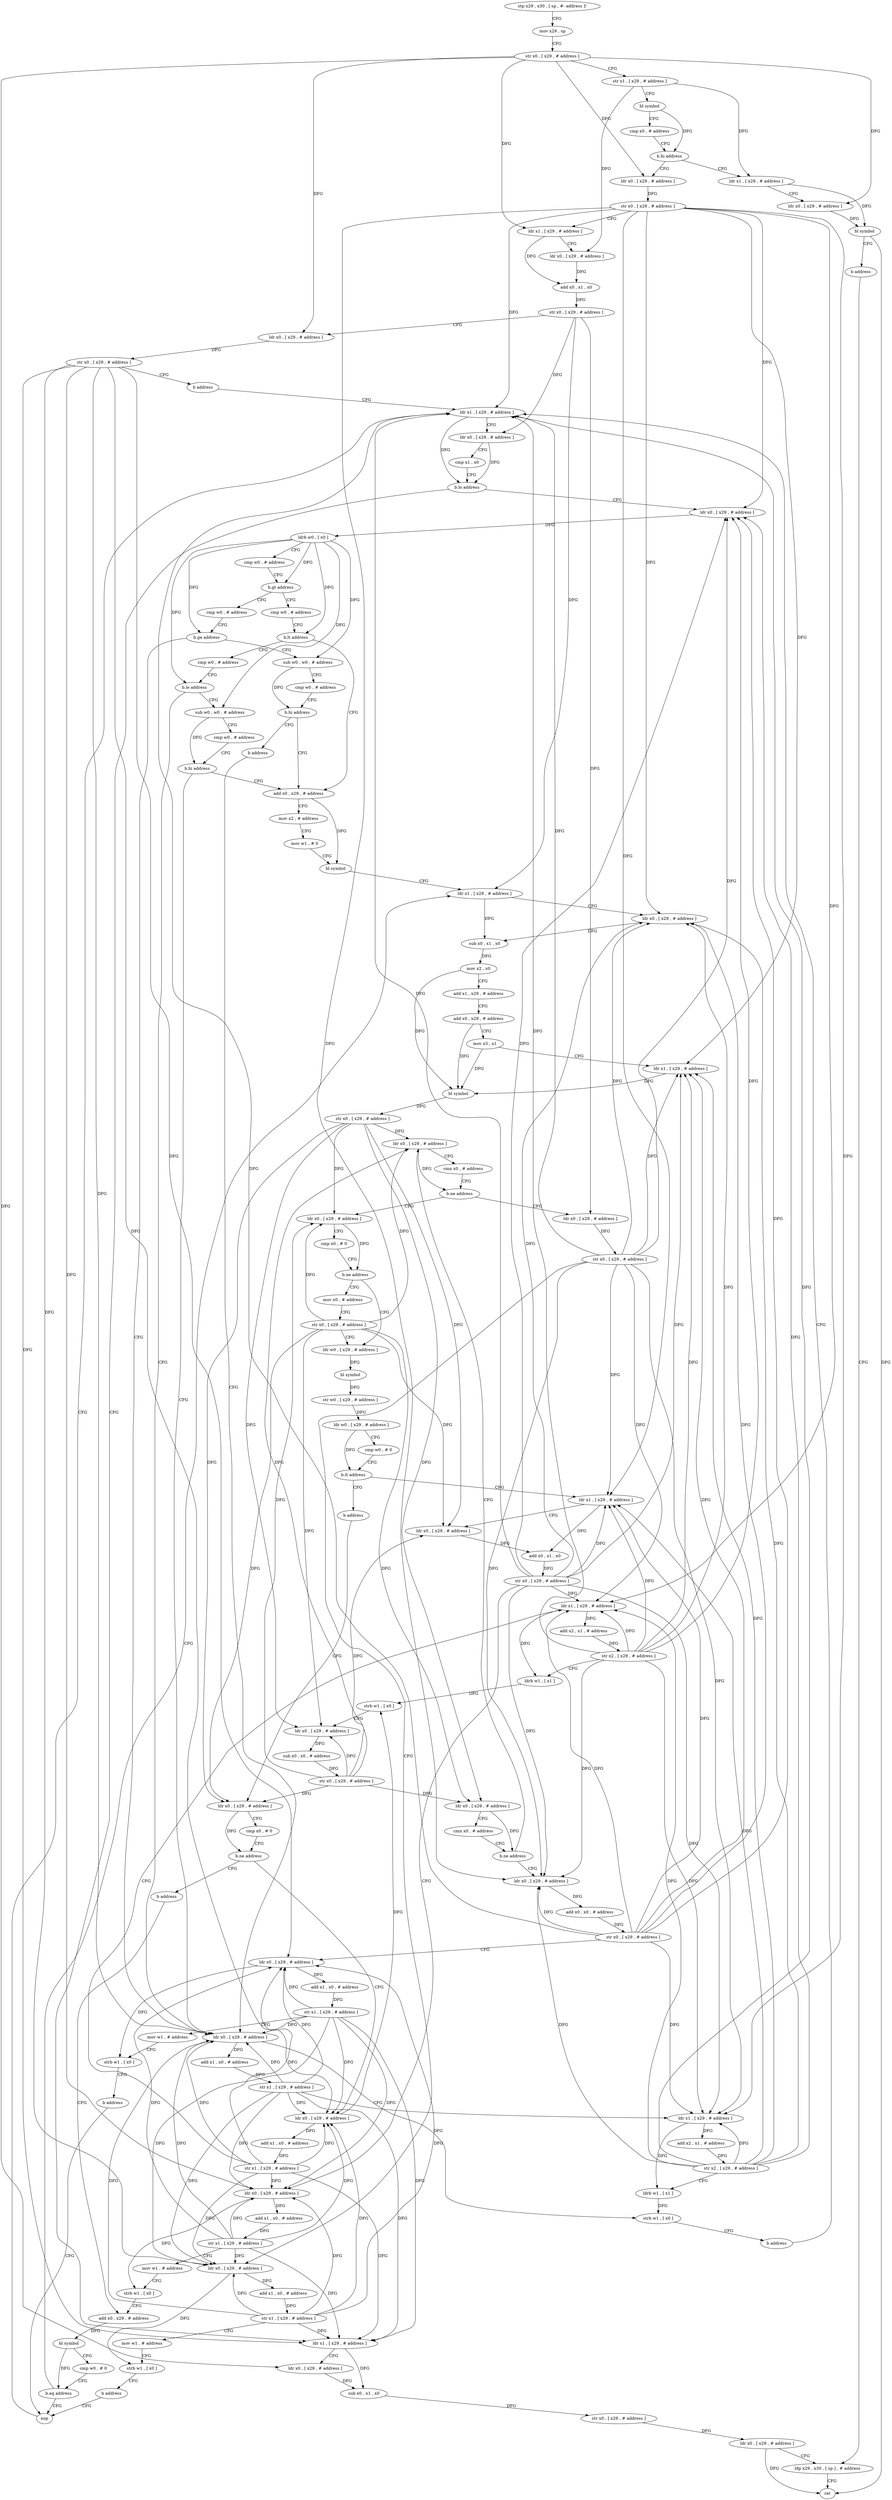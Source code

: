 digraph "func" {
"4295548" [label = "stp x29 , x30 , [ sp , #- address ]!" ]
"4295552" [label = "mov x29 , sp" ]
"4295556" [label = "str x0 , [ x29 , # address ]" ]
"4295560" [label = "str x1 , [ x29 , # address ]" ]
"4295564" [label = "bl symbol" ]
"4295568" [label = "cmp x0 , # address" ]
"4295572" [label = "b.hi address" ]
"4295592" [label = "ldr x0 , [ x29 , # address ]" ]
"4295576" [label = "ldr x1 , [ x29 , # address ]" ]
"4295596" [label = "str x0 , [ x29 , # address ]" ]
"4295600" [label = "ldr x1 , [ x29 , # address ]" ]
"4295604" [label = "ldr x0 , [ x29 , # address ]" ]
"4295608" [label = "add x0 , x1 , x0" ]
"4295612" [label = "str x0 , [ x29 , # address ]" ]
"4295616" [label = "ldr x0 , [ x29 , # address ]" ]
"4295620" [label = "str x0 , [ x29 , # address ]" ]
"4295624" [label = "b address" ]
"4296044" [label = "ldr x1 , [ x29 , # address ]" ]
"4295580" [label = "ldr x0 , [ x29 , # address ]" ]
"4295584" [label = "bl symbol" ]
"4295588" [label = "b address" ]
"4296080" [label = "ldp x29 , x30 , [ sp ] , # address" ]
"4296048" [label = "ldr x0 , [ x29 , # address ]" ]
"4296052" [label = "cmp x1 , x0" ]
"4296056" [label = "b.lo address" ]
"4295628" [label = "ldr x0 , [ x29 , # address ]" ]
"4296060" [label = "ldr x1 , [ x29 , # address ]" ]
"4296084" [label = "ret" ]
"4295632" [label = "ldrb w0 , [ x0 ]" ]
"4295636" [label = "cmp w0 , # address" ]
"4295640" [label = "b.gt address" ]
"4295668" [label = "cmp w0 , # address" ]
"4295644" [label = "cmp w0 , # address" ]
"4296064" [label = "ldr x0 , [ x29 , # address ]" ]
"4296068" [label = "sub x0 , x1 , x0" ]
"4296072" [label = "str x0 , [ x29 , # address ]" ]
"4296076" [label = "ldr x0 , [ x29 , # address ]" ]
"4295672" [label = "b.lt address" ]
"4295732" [label = "add x0 , x29 , # address" ]
"4295676" [label = "cmp w0 , # address" ]
"4295648" [label = "b.ge address" ]
"4295696" [label = "ldr x0 , [ x29 , # address ]" ]
"4295652" [label = "sub w0 , w0 , # address" ]
"4295736" [label = "mov x2 , # address" ]
"4295740" [label = "mov w1 , # 0" ]
"4295744" [label = "bl symbol" ]
"4295748" [label = "ldr x1 , [ x29 , # address ]" ]
"4295680" [label = "b.le address" ]
"4295684" [label = "sub w0 , w0 , # address" ]
"4295700" [label = "add x1 , x0 , # address" ]
"4295704" [label = "str x1 , [ x29 , # address ]" ]
"4295708" [label = "ldr x1 , [ x29 , # address ]" ]
"4295712" [label = "add x2 , x1 , # address" ]
"4295716" [label = "str x2 , [ x29 , # address ]" ]
"4295720" [label = "ldrb w1 , [ x1 ]" ]
"4295724" [label = "strb w1 , [ x0 ]" ]
"4295728" [label = "b address" ]
"4295656" [label = "cmp w0 , # address" ]
"4295660" [label = "b.hi address" ]
"4295664" [label = "b address" ]
"4295836" [label = "ldr x0 , [ x29 , # address ]" ]
"4295840" [label = "cmn x0 , # address" ]
"4295844" [label = "b.ne address" ]
"4295880" [label = "ldr x0 , [ x29 , # address ]" ]
"4295848" [label = "ldr x0 , [ x29 , # address ]" ]
"4295800" [label = "ldr x0 , [ x29 , # address ]" ]
"4295804" [label = "add x0 , x0 , # address" ]
"4295808" [label = "str x0 , [ x29 , # address ]" ]
"4295812" [label = "ldr x0 , [ x29 , # address ]" ]
"4295816" [label = "add x1 , x0 , # address" ]
"4295820" [label = "str x1 , [ x29 , # address ]" ]
"4295824" [label = "mov w1 , # address" ]
"4295828" [label = "strb w1 , [ x0 ]" ]
"4295832" [label = "b address" ]
"4296040" [label = "nop" ]
"4295688" [label = "cmp w0 , # address" ]
"4295692" [label = "b.hi address" ]
"4295884" [label = "cmp x0 , # 0" ]
"4295888" [label = "b.ne address" ]
"4295900" [label = "ldr w0 , [ x29 , # address ]" ]
"4295892" [label = "mov x0 , # address" ]
"4295852" [label = "str x0 , [ x29 , # address ]" ]
"4295856" [label = "ldr x0 , [ x29 , # address ]" ]
"4295860" [label = "add x1 , x0 , # address" ]
"4295864" [label = "str x1 , [ x29 , # address ]" ]
"4295868" [label = "mov w1 , # address" ]
"4295872" [label = "strb w1 , [ x0 ]" ]
"4295876" [label = "b address" ]
"4295904" [label = "bl symbol" ]
"4295908" [label = "str w0 , [ x29 , # address ]" ]
"4295912" [label = "ldr w0 , [ x29 , # address ]" ]
"4295916" [label = "cmp w0 , # 0" ]
"4295920" [label = "b.lt address" ]
"4295988" [label = "ldr x1 , [ x29 , # address ]" ]
"4295924" [label = "b address" ]
"4295896" [label = "str x0 , [ x29 , # address ]" ]
"4295992" [label = "ldr x0 , [ x29 , # address ]" ]
"4295996" [label = "add x0 , x1 , x0" ]
"4296000" [label = "str x0 , [ x29 , # address ]" ]
"4296004" [label = "ldr x0 , [ x29 , # address ]" ]
"4296008" [label = "add x1 , x0 , # address" ]
"4296012" [label = "str x1 , [ x29 , # address ]" ]
"4296016" [label = "mov w1 , # address" ]
"4296020" [label = "strb w1 , [ x0 ]" ]
"4296024" [label = "add x0 , x29 , # address" ]
"4295972" [label = "ldr x0 , [ x29 , # address ]" ]
"4295752" [label = "ldr x0 , [ x29 , # address ]" ]
"4295756" [label = "sub x0 , x1 , x0" ]
"4295760" [label = "mov x2 , x0" ]
"4295764" [label = "add x1 , x29 , # address" ]
"4295768" [label = "add x0 , x29 , # address" ]
"4295772" [label = "mov x3 , x1" ]
"4295776" [label = "ldr x1 , [ x29 , # address ]" ]
"4295780" [label = "bl symbol" ]
"4295784" [label = "str x0 , [ x29 , # address ]" ]
"4295788" [label = "ldr x0 , [ x29 , # address ]" ]
"4295792" [label = "cmn x0 , # address" ]
"4295796" [label = "b.ne address" ]
"4295976" [label = "cmp x0 , # 0" ]
"4295980" [label = "b.ne address" ]
"4295928" [label = "ldr x0 , [ x29 , # address ]" ]
"4295984" [label = "b address" ]
"4295932" [label = "add x1 , x0 , # address" ]
"4295936" [label = "str x1 , [ x29 , # address ]" ]
"4295940" [label = "ldr x1 , [ x29 , # address ]" ]
"4295944" [label = "add x2 , x1 , # address" ]
"4295948" [label = "str x2 , [ x29 , # address ]" ]
"4295952" [label = "ldrb w1 , [ x1 ]" ]
"4295956" [label = "strb w1 , [ x0 ]" ]
"4295960" [label = "ldr x0 , [ x29 , # address ]" ]
"4295964" [label = "sub x0 , x0 , # address" ]
"4295968" [label = "str x0 , [ x29 , # address ]" ]
"4296028" [label = "bl symbol" ]
"4296032" [label = "cmp w0 , # 0" ]
"4296036" [label = "b.eq address" ]
"4295548" -> "4295552" [ label = "CFG" ]
"4295552" -> "4295556" [ label = "CFG" ]
"4295556" -> "4295560" [ label = "CFG" ]
"4295556" -> "4295592" [ label = "DFG" ]
"4295556" -> "4295600" [ label = "DFG" ]
"4295556" -> "4295616" [ label = "DFG" ]
"4295556" -> "4295580" [ label = "DFG" ]
"4295556" -> "4296064" [ label = "DFG" ]
"4295560" -> "4295564" [ label = "CFG" ]
"4295560" -> "4295604" [ label = "DFG" ]
"4295560" -> "4295576" [ label = "DFG" ]
"4295564" -> "4295568" [ label = "CFG" ]
"4295564" -> "4295572" [ label = "DFG" ]
"4295568" -> "4295572" [ label = "CFG" ]
"4295572" -> "4295592" [ label = "CFG" ]
"4295572" -> "4295576" [ label = "CFG" ]
"4295592" -> "4295596" [ label = "DFG" ]
"4295576" -> "4295580" [ label = "CFG" ]
"4295576" -> "4295584" [ label = "DFG" ]
"4295596" -> "4295600" [ label = "CFG" ]
"4295596" -> "4296044" [ label = "DFG" ]
"4295596" -> "4295628" [ label = "DFG" ]
"4295596" -> "4295708" [ label = "DFG" ]
"4295596" -> "4295752" [ label = "DFG" ]
"4295596" -> "4295776" [ label = "DFG" ]
"4295596" -> "4295800" [ label = "DFG" ]
"4295596" -> "4295988" [ label = "DFG" ]
"4295596" -> "4295940" [ label = "DFG" ]
"4295600" -> "4295604" [ label = "CFG" ]
"4295600" -> "4295608" [ label = "DFG" ]
"4295604" -> "4295608" [ label = "DFG" ]
"4295608" -> "4295612" [ label = "DFG" ]
"4295612" -> "4295616" [ label = "CFG" ]
"4295612" -> "4296048" [ label = "DFG" ]
"4295612" -> "4295748" [ label = "DFG" ]
"4295612" -> "4295848" [ label = "DFG" ]
"4295616" -> "4295620" [ label = "DFG" ]
"4295620" -> "4295624" [ label = "CFG" ]
"4295620" -> "4296060" [ label = "DFG" ]
"4295620" -> "4295696" [ label = "DFG" ]
"4295620" -> "4295812" [ label = "DFG" ]
"4295620" -> "4295856" [ label = "DFG" ]
"4295620" -> "4296004" [ label = "DFG" ]
"4295620" -> "4295928" [ label = "DFG" ]
"4295624" -> "4296044" [ label = "CFG" ]
"4296044" -> "4296048" [ label = "CFG" ]
"4296044" -> "4296056" [ label = "DFG" ]
"4295580" -> "4295584" [ label = "DFG" ]
"4295584" -> "4295588" [ label = "CFG" ]
"4295584" -> "4296084" [ label = "DFG" ]
"4295588" -> "4296080" [ label = "CFG" ]
"4296080" -> "4296084" [ label = "CFG" ]
"4296048" -> "4296052" [ label = "CFG" ]
"4296048" -> "4296056" [ label = "DFG" ]
"4296052" -> "4296056" [ label = "CFG" ]
"4296056" -> "4295628" [ label = "CFG" ]
"4296056" -> "4296060" [ label = "CFG" ]
"4295628" -> "4295632" [ label = "DFG" ]
"4296060" -> "4296064" [ label = "CFG" ]
"4296060" -> "4296068" [ label = "DFG" ]
"4295632" -> "4295636" [ label = "CFG" ]
"4295632" -> "4295640" [ label = "DFG" ]
"4295632" -> "4295672" [ label = "DFG" ]
"4295632" -> "4295648" [ label = "DFG" ]
"4295632" -> "4295680" [ label = "DFG" ]
"4295632" -> "4295652" [ label = "DFG" ]
"4295632" -> "4295684" [ label = "DFG" ]
"4295636" -> "4295640" [ label = "CFG" ]
"4295640" -> "4295668" [ label = "CFG" ]
"4295640" -> "4295644" [ label = "CFG" ]
"4295668" -> "4295672" [ label = "CFG" ]
"4295644" -> "4295648" [ label = "CFG" ]
"4296064" -> "4296068" [ label = "DFG" ]
"4296068" -> "4296072" [ label = "DFG" ]
"4296072" -> "4296076" [ label = "DFG" ]
"4296076" -> "4296080" [ label = "CFG" ]
"4296076" -> "4296084" [ label = "DFG" ]
"4295672" -> "4295732" [ label = "CFG" ]
"4295672" -> "4295676" [ label = "CFG" ]
"4295732" -> "4295736" [ label = "CFG" ]
"4295732" -> "4295744" [ label = "DFG" ]
"4295676" -> "4295680" [ label = "CFG" ]
"4295648" -> "4295696" [ label = "CFG" ]
"4295648" -> "4295652" [ label = "CFG" ]
"4295696" -> "4295700" [ label = "DFG" ]
"4295696" -> "4295724" [ label = "DFG" ]
"4295652" -> "4295656" [ label = "CFG" ]
"4295652" -> "4295660" [ label = "DFG" ]
"4295736" -> "4295740" [ label = "CFG" ]
"4295740" -> "4295744" [ label = "CFG" ]
"4295744" -> "4295748" [ label = "CFG" ]
"4295748" -> "4295752" [ label = "CFG" ]
"4295748" -> "4295756" [ label = "DFG" ]
"4295680" -> "4295696" [ label = "CFG" ]
"4295680" -> "4295684" [ label = "CFG" ]
"4295684" -> "4295688" [ label = "CFG" ]
"4295684" -> "4295692" [ label = "DFG" ]
"4295700" -> "4295704" [ label = "DFG" ]
"4295704" -> "4295708" [ label = "CFG" ]
"4295704" -> "4296060" [ label = "DFG" ]
"4295704" -> "4295696" [ label = "DFG" ]
"4295704" -> "4295812" [ label = "DFG" ]
"4295704" -> "4295856" [ label = "DFG" ]
"4295704" -> "4296004" [ label = "DFG" ]
"4295704" -> "4295928" [ label = "DFG" ]
"4295708" -> "4295712" [ label = "DFG" ]
"4295708" -> "4295720" [ label = "DFG" ]
"4295712" -> "4295716" [ label = "DFG" ]
"4295716" -> "4295720" [ label = "CFG" ]
"4295716" -> "4296044" [ label = "DFG" ]
"4295716" -> "4295628" [ label = "DFG" ]
"4295716" -> "4295708" [ label = "DFG" ]
"4295716" -> "4295752" [ label = "DFG" ]
"4295716" -> "4295776" [ label = "DFG" ]
"4295716" -> "4295800" [ label = "DFG" ]
"4295716" -> "4295988" [ label = "DFG" ]
"4295716" -> "4295940" [ label = "DFG" ]
"4295720" -> "4295724" [ label = "DFG" ]
"4295724" -> "4295728" [ label = "CFG" ]
"4295728" -> "4296044" [ label = "CFG" ]
"4295656" -> "4295660" [ label = "CFG" ]
"4295660" -> "4295732" [ label = "CFG" ]
"4295660" -> "4295664" [ label = "CFG" ]
"4295664" -> "4295696" [ label = "CFG" ]
"4295836" -> "4295840" [ label = "CFG" ]
"4295836" -> "4295844" [ label = "DFG" ]
"4295840" -> "4295844" [ label = "CFG" ]
"4295844" -> "4295880" [ label = "CFG" ]
"4295844" -> "4295848" [ label = "CFG" ]
"4295880" -> "4295884" [ label = "CFG" ]
"4295880" -> "4295888" [ label = "DFG" ]
"4295848" -> "4295852" [ label = "DFG" ]
"4295800" -> "4295804" [ label = "DFG" ]
"4295804" -> "4295808" [ label = "DFG" ]
"4295808" -> "4295812" [ label = "CFG" ]
"4295808" -> "4296044" [ label = "DFG" ]
"4295808" -> "4295628" [ label = "DFG" ]
"4295808" -> "4295708" [ label = "DFG" ]
"4295808" -> "4295752" [ label = "DFG" ]
"4295808" -> "4295776" [ label = "DFG" ]
"4295808" -> "4295800" [ label = "DFG" ]
"4295808" -> "4295988" [ label = "DFG" ]
"4295808" -> "4295940" [ label = "DFG" ]
"4295812" -> "4295816" [ label = "DFG" ]
"4295812" -> "4295828" [ label = "DFG" ]
"4295816" -> "4295820" [ label = "DFG" ]
"4295820" -> "4295824" [ label = "CFG" ]
"4295820" -> "4296060" [ label = "DFG" ]
"4295820" -> "4295696" [ label = "DFG" ]
"4295820" -> "4295812" [ label = "DFG" ]
"4295820" -> "4295856" [ label = "DFG" ]
"4295820" -> "4296004" [ label = "DFG" ]
"4295820" -> "4295928" [ label = "DFG" ]
"4295824" -> "4295828" [ label = "CFG" ]
"4295828" -> "4295832" [ label = "CFG" ]
"4295832" -> "4296040" [ label = "CFG" ]
"4296040" -> "4296044" [ label = "CFG" ]
"4295688" -> "4295692" [ label = "CFG" ]
"4295692" -> "4295732" [ label = "CFG" ]
"4295692" -> "4295696" [ label = "CFG" ]
"4295884" -> "4295888" [ label = "CFG" ]
"4295888" -> "4295900" [ label = "CFG" ]
"4295888" -> "4295892" [ label = "CFG" ]
"4295900" -> "4295904" [ label = "DFG" ]
"4295892" -> "4295896" [ label = "CFG" ]
"4295852" -> "4295856" [ label = "CFG" ]
"4295852" -> "4296044" [ label = "DFG" ]
"4295852" -> "4295628" [ label = "DFG" ]
"4295852" -> "4295708" [ label = "DFG" ]
"4295852" -> "4295752" [ label = "DFG" ]
"4295852" -> "4295776" [ label = "DFG" ]
"4295852" -> "4295800" [ label = "DFG" ]
"4295852" -> "4295988" [ label = "DFG" ]
"4295852" -> "4295940" [ label = "DFG" ]
"4295856" -> "4295860" [ label = "DFG" ]
"4295856" -> "4295872" [ label = "DFG" ]
"4295860" -> "4295864" [ label = "DFG" ]
"4295864" -> "4295868" [ label = "CFG" ]
"4295864" -> "4296060" [ label = "DFG" ]
"4295864" -> "4295696" [ label = "DFG" ]
"4295864" -> "4295812" [ label = "DFG" ]
"4295864" -> "4295856" [ label = "DFG" ]
"4295864" -> "4296004" [ label = "DFG" ]
"4295864" -> "4295928" [ label = "DFG" ]
"4295868" -> "4295872" [ label = "CFG" ]
"4295872" -> "4295876" [ label = "CFG" ]
"4295876" -> "4296040" [ label = "CFG" ]
"4295904" -> "4295908" [ label = "DFG" ]
"4295908" -> "4295912" [ label = "DFG" ]
"4295912" -> "4295916" [ label = "CFG" ]
"4295912" -> "4295920" [ label = "DFG" ]
"4295916" -> "4295920" [ label = "CFG" ]
"4295920" -> "4295988" [ label = "CFG" ]
"4295920" -> "4295924" [ label = "CFG" ]
"4295988" -> "4295992" [ label = "CFG" ]
"4295988" -> "4295996" [ label = "DFG" ]
"4295924" -> "4295972" [ label = "CFG" ]
"4295896" -> "4295900" [ label = "CFG" ]
"4295896" -> "4295788" [ label = "DFG" ]
"4295896" -> "4295836" [ label = "DFG" ]
"4295896" -> "4295880" [ label = "DFG" ]
"4295896" -> "4295992" [ label = "DFG" ]
"4295896" -> "4295972" [ label = "DFG" ]
"4295896" -> "4295960" [ label = "DFG" ]
"4295992" -> "4295996" [ label = "DFG" ]
"4295996" -> "4296000" [ label = "DFG" ]
"4296000" -> "4296004" [ label = "CFG" ]
"4296000" -> "4296044" [ label = "DFG" ]
"4296000" -> "4295628" [ label = "DFG" ]
"4296000" -> "4295708" [ label = "DFG" ]
"4296000" -> "4295752" [ label = "DFG" ]
"4296000" -> "4295776" [ label = "DFG" ]
"4296000" -> "4295800" [ label = "DFG" ]
"4296000" -> "4295988" [ label = "DFG" ]
"4296000" -> "4295940" [ label = "DFG" ]
"4296004" -> "4296008" [ label = "DFG" ]
"4296004" -> "4296020" [ label = "DFG" ]
"4296008" -> "4296012" [ label = "DFG" ]
"4296012" -> "4296016" [ label = "CFG" ]
"4296012" -> "4296060" [ label = "DFG" ]
"4296012" -> "4295696" [ label = "DFG" ]
"4296012" -> "4295812" [ label = "DFG" ]
"4296012" -> "4295856" [ label = "DFG" ]
"4296012" -> "4296004" [ label = "DFG" ]
"4296012" -> "4295928" [ label = "DFG" ]
"4296016" -> "4296020" [ label = "CFG" ]
"4296020" -> "4296024" [ label = "CFG" ]
"4296024" -> "4296028" [ label = "DFG" ]
"4295972" -> "4295976" [ label = "CFG" ]
"4295972" -> "4295980" [ label = "DFG" ]
"4295752" -> "4295756" [ label = "DFG" ]
"4295756" -> "4295760" [ label = "DFG" ]
"4295760" -> "4295764" [ label = "CFG" ]
"4295760" -> "4295780" [ label = "DFG" ]
"4295764" -> "4295768" [ label = "CFG" ]
"4295768" -> "4295772" [ label = "CFG" ]
"4295768" -> "4295780" [ label = "DFG" ]
"4295772" -> "4295776" [ label = "CFG" ]
"4295772" -> "4295780" [ label = "DFG" ]
"4295776" -> "4295780" [ label = "DFG" ]
"4295780" -> "4295784" [ label = "DFG" ]
"4295784" -> "4295788" [ label = "DFG" ]
"4295784" -> "4295836" [ label = "DFG" ]
"4295784" -> "4295880" [ label = "DFG" ]
"4295784" -> "4295992" [ label = "DFG" ]
"4295784" -> "4295972" [ label = "DFG" ]
"4295784" -> "4295960" [ label = "DFG" ]
"4295788" -> "4295792" [ label = "CFG" ]
"4295788" -> "4295796" [ label = "DFG" ]
"4295792" -> "4295796" [ label = "CFG" ]
"4295796" -> "4295836" [ label = "CFG" ]
"4295796" -> "4295800" [ label = "CFG" ]
"4295976" -> "4295980" [ label = "CFG" ]
"4295980" -> "4295928" [ label = "CFG" ]
"4295980" -> "4295984" [ label = "CFG" ]
"4295928" -> "4295932" [ label = "DFG" ]
"4295928" -> "4295956" [ label = "DFG" ]
"4295984" -> "4296024" [ label = "CFG" ]
"4295932" -> "4295936" [ label = "DFG" ]
"4295936" -> "4295940" [ label = "CFG" ]
"4295936" -> "4296060" [ label = "DFG" ]
"4295936" -> "4295696" [ label = "DFG" ]
"4295936" -> "4295812" [ label = "DFG" ]
"4295936" -> "4295856" [ label = "DFG" ]
"4295936" -> "4296004" [ label = "DFG" ]
"4295936" -> "4295928" [ label = "DFG" ]
"4295940" -> "4295944" [ label = "DFG" ]
"4295940" -> "4295952" [ label = "DFG" ]
"4295944" -> "4295948" [ label = "DFG" ]
"4295948" -> "4295952" [ label = "CFG" ]
"4295948" -> "4296044" [ label = "DFG" ]
"4295948" -> "4295628" [ label = "DFG" ]
"4295948" -> "4295708" [ label = "DFG" ]
"4295948" -> "4295752" [ label = "DFG" ]
"4295948" -> "4295776" [ label = "DFG" ]
"4295948" -> "4295800" [ label = "DFG" ]
"4295948" -> "4295988" [ label = "DFG" ]
"4295948" -> "4295940" [ label = "DFG" ]
"4295952" -> "4295956" [ label = "DFG" ]
"4295956" -> "4295960" [ label = "CFG" ]
"4295960" -> "4295964" [ label = "DFG" ]
"4295964" -> "4295968" [ label = "DFG" ]
"4295968" -> "4295972" [ label = "DFG" ]
"4295968" -> "4295788" [ label = "DFG" ]
"4295968" -> "4295836" [ label = "DFG" ]
"4295968" -> "4295880" [ label = "DFG" ]
"4295968" -> "4295992" [ label = "DFG" ]
"4295968" -> "4295960" [ label = "DFG" ]
"4296028" -> "4296032" [ label = "CFG" ]
"4296028" -> "4296036" [ label = "DFG" ]
"4296032" -> "4296036" [ label = "CFG" ]
"4296036" -> "4295748" [ label = "CFG" ]
"4296036" -> "4296040" [ label = "CFG" ]
}
